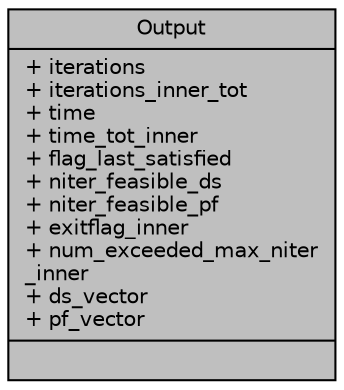 digraph "Output"
{
  edge [fontname="Helvetica",fontsize="10",labelfontname="Helvetica",labelfontsize="10"];
  node [fontname="Helvetica",fontsize="10",shape=record];
  Node1 [label="{Output\n|+ iterations\l+ iterations_inner_tot\l+ time\l+ time_tot_inner\l+ flag_last_satisfied\l+ niter_feasible_ds\l+ niter_feasible_pf\l+ exitflag_inner\l+ num_exceeded_max_niter\l_inner\l+ ds_vector\l+ pf_vector\l|}",height=0.2,width=0.4,color="black", fillcolor="grey75", style="filled" fontcolor="black"];
}
